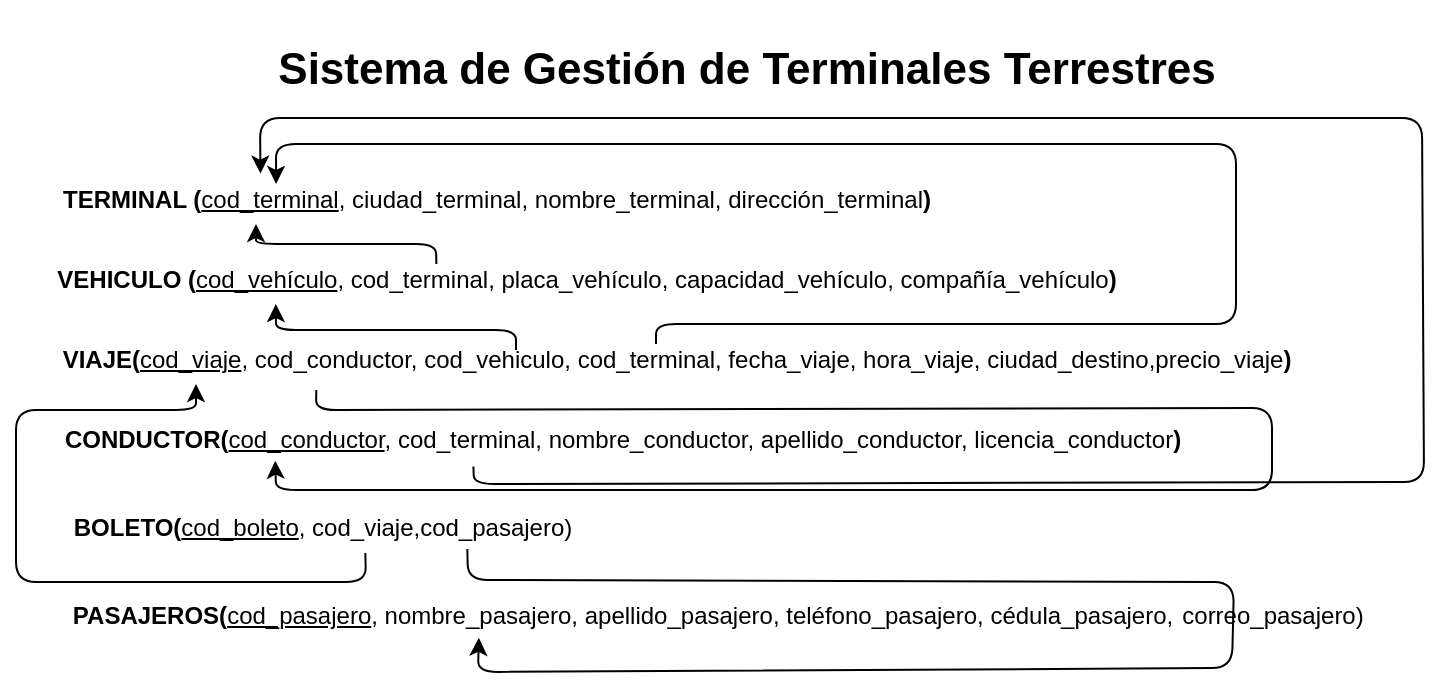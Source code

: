 <mxfile>
    <diagram id="9xawf11EgOydYplsZZsw" name="Page-1">
        <mxGraphModel dx="613" dy="331" grid="0" gridSize="10" guides="1" tooltips="1" connect="1" arrows="1" fold="1" page="1" pageScale="1" pageWidth="780" pageHeight="380" math="0" shadow="0">
            <root>
                <mxCell id="0"/>
                <mxCell id="1" parent="0"/>
                <mxCell id="3" value="&lt;b&gt;TERMINAL (&lt;/b&gt;&lt;u&gt;cod_terminal&lt;/u&gt;, ciudad_terminal, nombre_terminal, dirección_terminal&lt;b&gt;)&lt;/b&gt;" style="text;html=1;align=center;verticalAlign=middle;resizable=0;points=[];autosize=1;strokeColor=none;fillColor=none;" parent="1" vertex="1">
                    <mxGeometry x="40" y="103" width="460" height="30" as="geometry"/>
                </mxCell>
                <mxCell id="4" value="&lt;b&gt;VEHICULO (&lt;/b&gt;&lt;u&gt;cod_vehículo&lt;/u&gt;, cod_terminal, placa_vehículo, capacidad&lt;span style=&quot;color: rgb(0, 0, 0);&quot;&gt;_vehículo, compañ&lt;/span&gt;&lt;span style=&quot;color: rgb(0, 0, 0);&quot;&gt;í&lt;/span&gt;&lt;span style=&quot;color: rgb(0, 0, 0);&quot;&gt;a&lt;/span&gt;&lt;span style=&quot;color: rgb(0, 0, 0);&quot;&gt;_vehículo&lt;/span&gt;&lt;b&gt;)&lt;/b&gt;" style="text;html=1;align=center;verticalAlign=middle;resizable=0;points=[];autosize=1;strokeColor=none;fillColor=none;" parent="1" vertex="1">
                    <mxGeometry x="40" y="143" width="550" height="30" as="geometry"/>
                </mxCell>
                <mxCell id="5" value="&lt;b&gt;VIAJE(&lt;/b&gt;&lt;u&gt;cod_viaje&lt;/u&gt;, cod_conductor, cod_vehiculo, cod_terminal, fecha_viaje, hora_viaje, ciudad_destino,precio_viaje&lt;b&gt;)&lt;/b&gt;" style="text;html=1;align=center;verticalAlign=middle;resizable=0;points=[];autosize=1;strokeColor=none;fillColor=none;" parent="1" vertex="1">
                    <mxGeometry x="40" y="183" width="640" height="30" as="geometry"/>
                </mxCell>
                <mxCell id="6" value="&lt;b&gt;CONDUCTOR(&lt;/b&gt;&lt;u&gt;cod_conductor&lt;/u&gt;, cod_terminal, nombre_conductor, apellido&lt;span style=&quot;color: rgb(0, 0, 0);&quot;&gt;_conductor&lt;/span&gt;, licencia_conductor&lt;b&gt;)&lt;/b&gt;" style="text;html=1;align=center;verticalAlign=middle;resizable=0;points=[];autosize=1;strokeColor=none;fillColor=none;" parent="1" vertex="1">
                    <mxGeometry x="45" y="225" width="576" height="26" as="geometry"/>
                </mxCell>
                <mxCell id="7" value="&lt;b&gt;BOLETO(&lt;/b&gt;&lt;u&gt;cod_boleto&lt;/u&gt;, cod_viaje,cod_pasajero&lt;span style=&quot;text-wrap-mode: wrap;&quot;&gt;)&lt;/span&gt;" style="text;html=1;align=center;verticalAlign=middle;resizable=0;points=[];autosize=1;strokeColor=none;fillColor=none;" parent="1" vertex="1">
                    <mxGeometry x="49" y="269" width="267" height="26" as="geometry"/>
                </mxCell>
                <mxCell id="9" value="&lt;h2&gt;&lt;b&gt;&lt;font style=&quot;font-size: 22px;&quot;&gt;Sistema de Gestión de Terminales Terrestres&lt;/font&gt;&lt;/b&gt;&lt;/h2&gt;" style="text;html=1;align=center;verticalAlign=middle;resizable=0;points=[];autosize=1;strokeColor=none;fillColor=none;" parent="1" vertex="1">
                    <mxGeometry x="150" y="18" width="490" height="70" as="geometry"/>
                </mxCell>
                <mxCell id="29" value="" style="endArrow=classic;html=1;exitX=0.583;exitY=0.982;exitDx=0;exitDy=0;exitPerimeter=0;" parent="1" source="7" edge="1">
                    <mxGeometry width="50" height="50" relative="1" as="geometry">
                        <mxPoint x="180" y="293" as="sourcePoint"/>
                        <mxPoint x="120" y="210" as="targetPoint"/>
                        <Array as="points">
                            <mxPoint x="205" y="309"/>
                            <mxPoint x="30" y="309"/>
                            <mxPoint x="30" y="223"/>
                            <mxPoint x="80" y="223"/>
                            <mxPoint x="120" y="223"/>
                        </Array>
                    </mxGeometry>
                </mxCell>
                <mxCell id="31" value="" style="endArrow=classic;html=1;exitX=0.219;exitY=0.9;exitDx=0;exitDy=0;exitPerimeter=0;entryX=0.199;entryY=0.898;entryDx=0;entryDy=0;entryPerimeter=0;" parent="1" target="6" edge="1">
                    <mxGeometry width="50" height="50" relative="1" as="geometry">
                        <mxPoint x="180.16" y="213.0" as="sourcePoint"/>
                        <mxPoint x="160" y="253" as="targetPoint"/>
                        <Array as="points">
                            <mxPoint x="180" y="223"/>
                            <mxPoint x="658" y="222"/>
                            <mxPoint x="658" y="263"/>
                            <mxPoint x="160" y="263"/>
                        </Array>
                    </mxGeometry>
                </mxCell>
                <mxCell id="32" value="" style="endArrow=classic;html=1;entryX=0.261;entryY=0.233;entryDx=0;entryDy=0;entryPerimeter=0;" parent="1" target="3" edge="1">
                    <mxGeometry width="50" height="50" relative="1" as="geometry">
                        <mxPoint x="350" y="190" as="sourcePoint"/>
                        <mxPoint x="160" y="100" as="targetPoint"/>
                        <Array as="points">
                            <mxPoint x="350" y="180"/>
                            <mxPoint x="640" y="180"/>
                            <mxPoint x="640" y="90"/>
                            <mxPoint x="160" y="90"/>
                        </Array>
                    </mxGeometry>
                </mxCell>
                <mxCell id="33" value="" style="endArrow=classic;html=1;exitX=0.364;exitY=0.233;exitDx=0;exitDy=0;exitPerimeter=0;" parent="1" source="4" edge="1">
                    <mxGeometry width="50" height="50" relative="1" as="geometry">
                        <mxPoint x="210" y="180" as="sourcePoint"/>
                        <mxPoint x="150" y="130" as="targetPoint"/>
                        <Array as="points">
                            <mxPoint x="240" y="140"/>
                            <mxPoint x="150" y="140"/>
                        </Array>
                    </mxGeometry>
                </mxCell>
                <mxCell id="34" value="" style="endArrow=classic;html=1;entryX=0.218;entryY=0.9;entryDx=0;entryDy=0;entryPerimeter=0;exitX=0.375;exitY=0.233;exitDx=0;exitDy=0;exitPerimeter=0;" parent="1" target="4" edge="1">
                    <mxGeometry width="50" height="50" relative="1" as="geometry">
                        <mxPoint x="280" y="192.99" as="sourcePoint"/>
                        <mxPoint x="159.9" y="173" as="targetPoint"/>
                        <Array as="points">
                            <mxPoint x="280" y="183"/>
                            <mxPoint x="160" y="183"/>
                        </Array>
                    </mxGeometry>
                </mxCell>
                <mxCell id="37" value="" style="endArrow=classic;html=1;exitX=0.371;exitY=1.008;exitDx=0;exitDy=0;exitPerimeter=0;entryX=0.244;entryY=0.06;entryDx=0;entryDy=0;entryPerimeter=0;" parent="1" source="6" target="3" edge="1">
                    <mxGeometry width="50" height="50" relative="1" as="geometry">
                        <mxPoint x="335" y="196" as="sourcePoint"/>
                        <mxPoint x="385" y="146" as="targetPoint"/>
                        <Array as="points">
                            <mxPoint x="259" y="260"/>
                            <mxPoint x="734" y="259"/>
                            <mxPoint x="733" y="77"/>
                            <mxPoint x="152" y="77"/>
                        </Array>
                    </mxGeometry>
                </mxCell>
                <mxCell id="38" value="&lt;b&gt;PASAJEROS(&lt;/b&gt;&lt;u&gt;cod_pasajero&lt;/u&gt;, nombre_pasajero, apellido&lt;span style=&quot;color: rgb(0, 0, 0);&quot;&gt;_pasajero,&amp;nbsp;&lt;/span&gt;&lt;span style=&quot;color: rgb(0, 0, 0); text-wrap-mode: wrap;&quot;&gt;teléfono_pasajero,&amp;nbsp;&lt;/span&gt;&lt;span style=&quot;color: rgb(0, 0, 0); text-wrap-mode: wrap;&quot;&gt;cédula_pasajero,&lt;/span&gt;" style="text;html=1;align=center;verticalAlign=middle;resizable=0;points=[];autosize=1;strokeColor=none;fillColor=none;" parent="1" vertex="1">
                    <mxGeometry x="49" y="313" width="568" height="26" as="geometry"/>
                </mxCell>
                <mxCell id="41" value="" style="endArrow=classic;html=1;exitX=0.774;exitY=0.905;exitDx=0;exitDy=0;exitPerimeter=0;entryX=0.374;entryY=0.919;entryDx=0;entryDy=0;entryPerimeter=0;" parent="1" source="7" target="38" edge="1">
                    <mxGeometry width="50" height="50" relative="1" as="geometry">
                        <mxPoint x="406" y="308" as="sourcePoint"/>
                        <mxPoint x="456" y="258" as="targetPoint"/>
                        <Array as="points">
                            <mxPoint x="256" y="308"/>
                            <mxPoint x="639" y="309"/>
                            <mxPoint x="638" y="352"/>
                            <mxPoint x="261" y="354"/>
                        </Array>
                    </mxGeometry>
                </mxCell>
                <mxCell id="42" value="correo_pasajero)" style="text;html=1;align=center;verticalAlign=middle;resizable=0;points=[];autosize=1;strokeColor=none;fillColor=none;" vertex="1" parent="1">
                    <mxGeometry x="603" y="311" width="110" height="30" as="geometry"/>
                </mxCell>
            </root>
        </mxGraphModel>
    </diagram>
</mxfile>